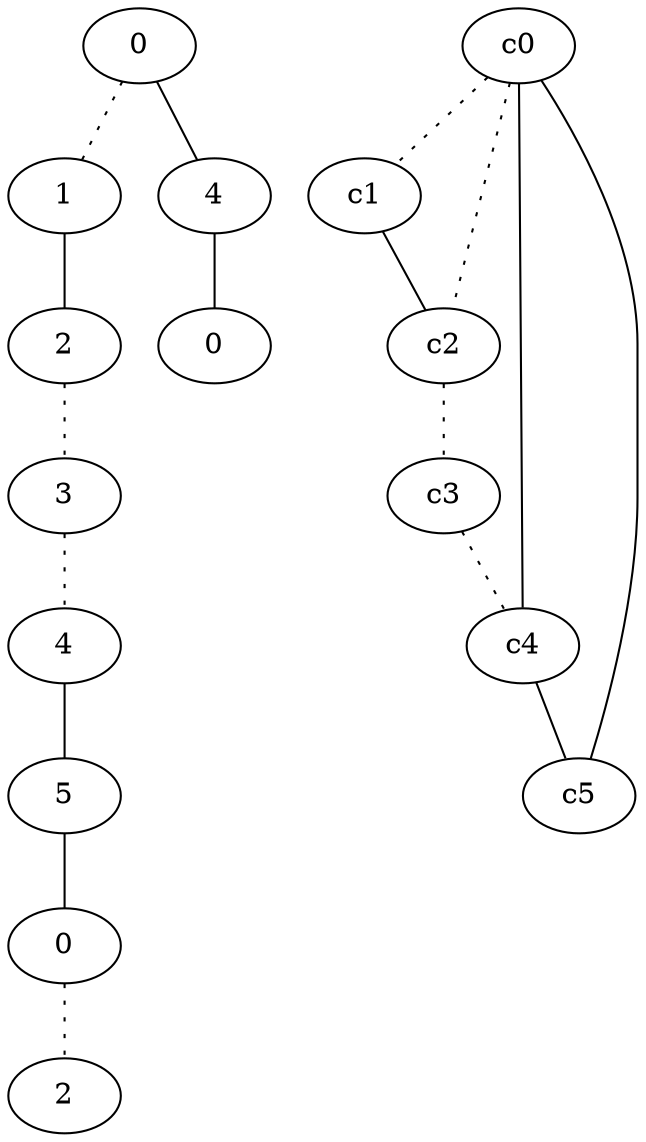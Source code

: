 graph {
a0[label=0];
a1[label=1];
a2[label=2];
a3[label=3];
a4[label=4];
a5[label=5];
a6[label=0];
a7[label=2];
a8[label=4];
a9[label=0];
a0 -- a1 [style=dotted];
a0 -- a8;
a1 -- a2;
a2 -- a3 [style=dotted];
a3 -- a4 [style=dotted];
a4 -- a5;
a5 -- a6;
a6 -- a7 [style=dotted];
a8 -- a9;
c0 -- c1 [style=dotted];
c0 -- c2 [style=dotted];
c0 -- c4;
c0 -- c5;
c1 -- c2;
c2 -- c3 [style=dotted];
c3 -- c4 [style=dotted];
c4 -- c5;
}
